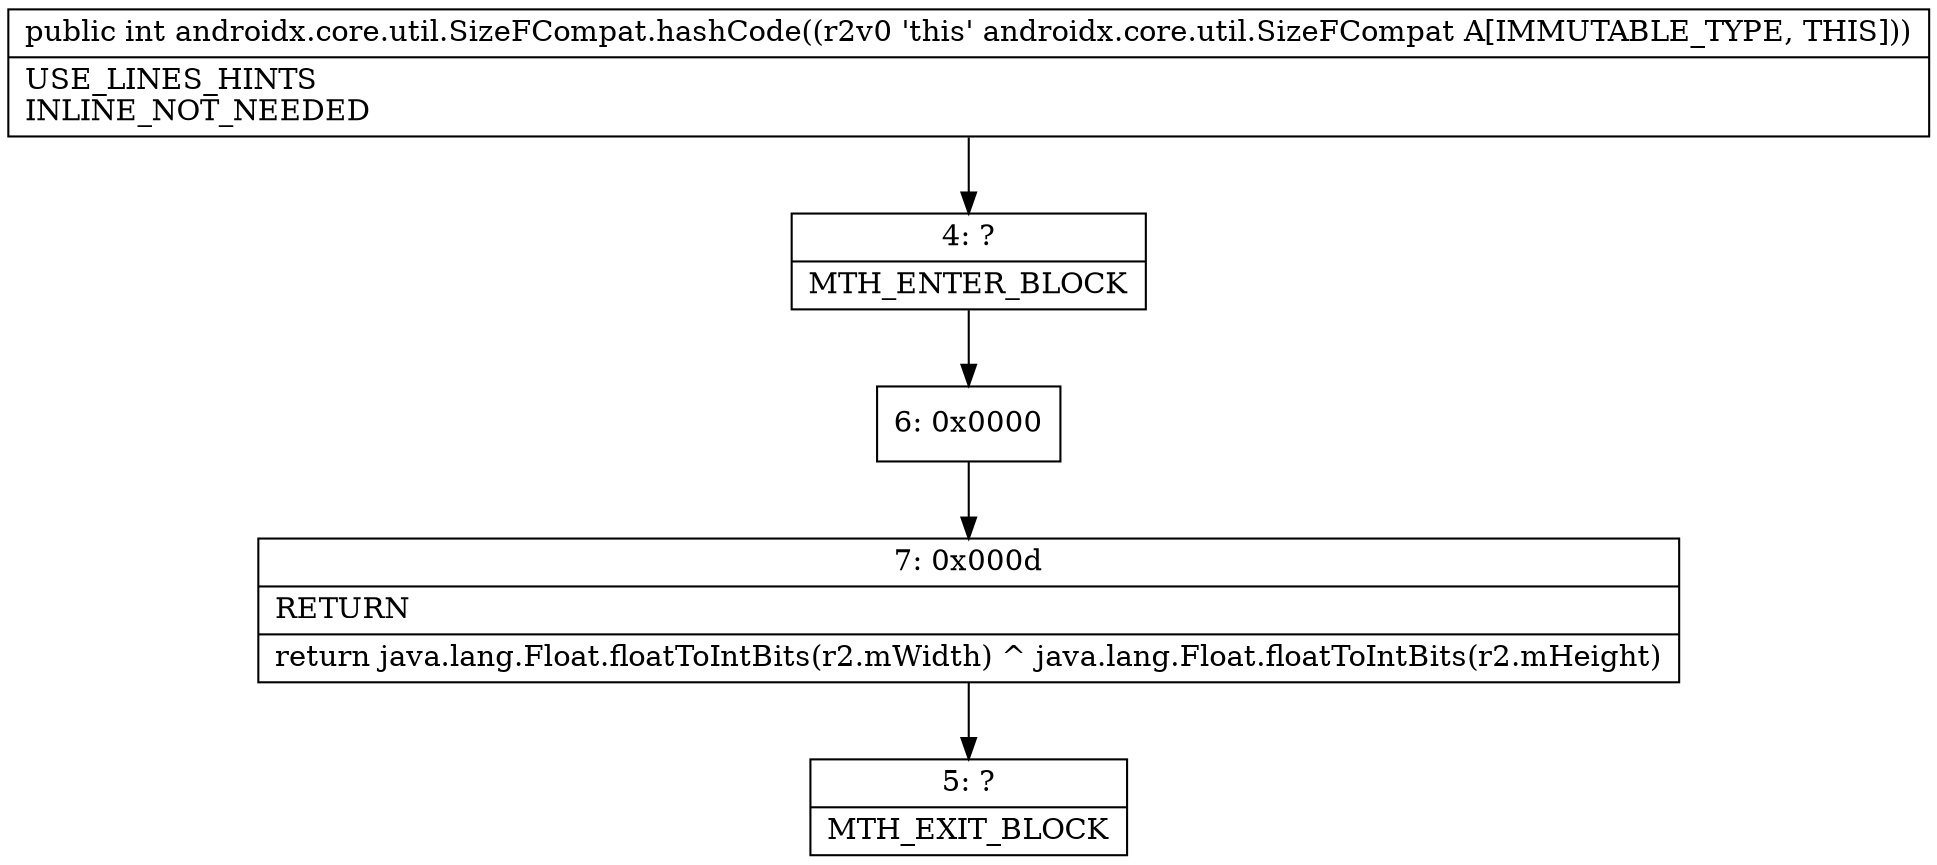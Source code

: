 digraph "CFG forandroidx.core.util.SizeFCompat.hashCode()I" {
Node_4 [shape=record,label="{4\:\ ?|MTH_ENTER_BLOCK\l}"];
Node_6 [shape=record,label="{6\:\ 0x0000}"];
Node_7 [shape=record,label="{7\:\ 0x000d|RETURN\l|return java.lang.Float.floatToIntBits(r2.mWidth) ^ java.lang.Float.floatToIntBits(r2.mHeight)\l}"];
Node_5 [shape=record,label="{5\:\ ?|MTH_EXIT_BLOCK\l}"];
MethodNode[shape=record,label="{public int androidx.core.util.SizeFCompat.hashCode((r2v0 'this' androidx.core.util.SizeFCompat A[IMMUTABLE_TYPE, THIS]))  | USE_LINES_HINTS\lINLINE_NOT_NEEDED\l}"];
MethodNode -> Node_4;Node_4 -> Node_6;
Node_6 -> Node_7;
Node_7 -> Node_5;
}

